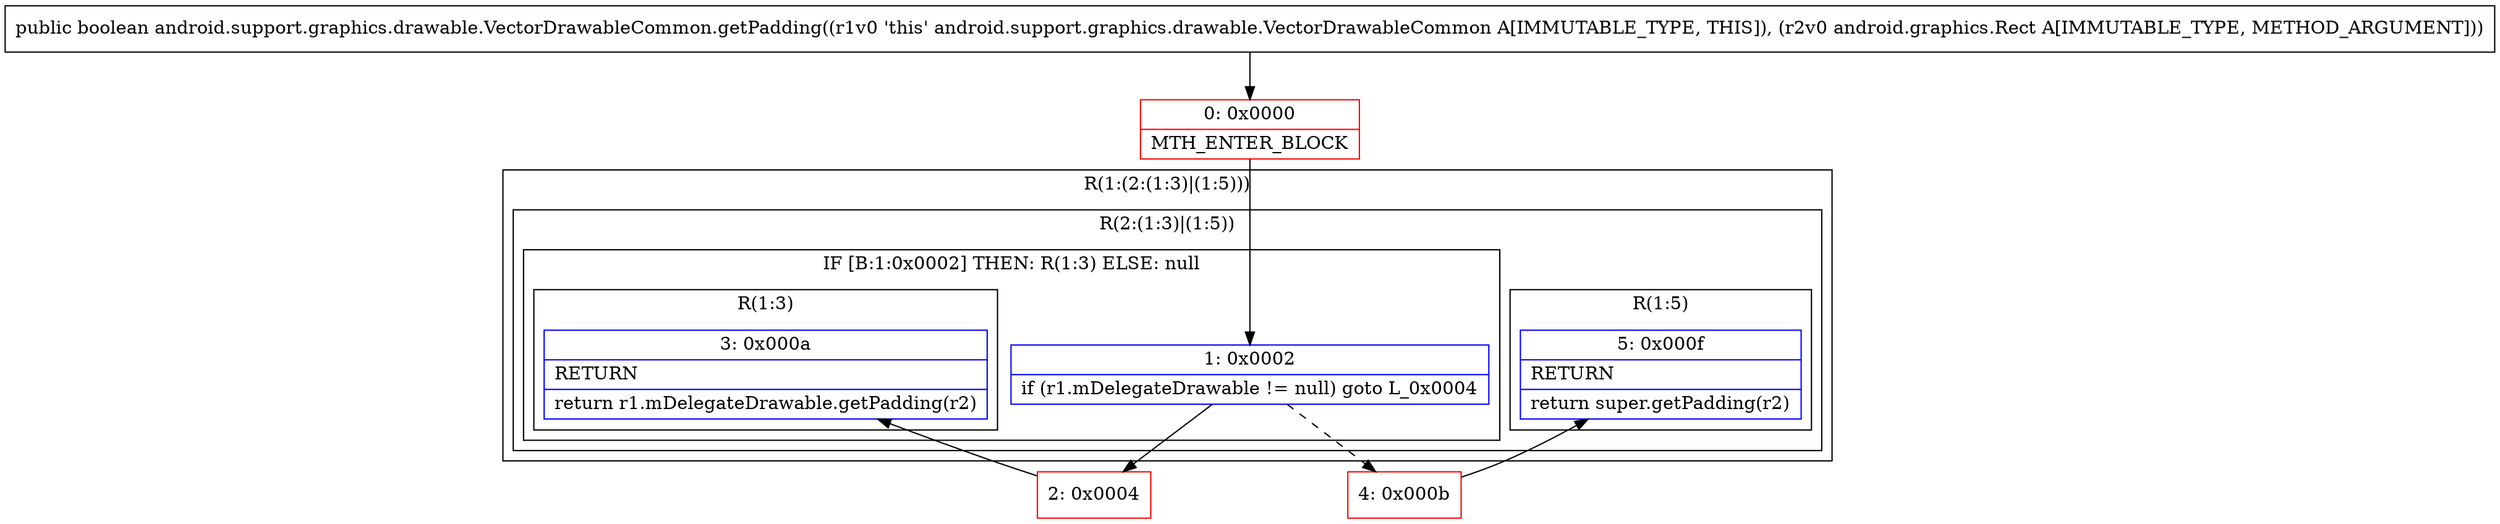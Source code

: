 digraph "CFG forandroid.support.graphics.drawable.VectorDrawableCommon.getPadding(Landroid\/graphics\/Rect;)Z" {
subgraph cluster_Region_1678224252 {
label = "R(1:(2:(1:3)|(1:5)))";
node [shape=record,color=blue];
subgraph cluster_Region_904786035 {
label = "R(2:(1:3)|(1:5))";
node [shape=record,color=blue];
subgraph cluster_IfRegion_1337236751 {
label = "IF [B:1:0x0002] THEN: R(1:3) ELSE: null";
node [shape=record,color=blue];
Node_1 [shape=record,label="{1\:\ 0x0002|if (r1.mDelegateDrawable != null) goto L_0x0004\l}"];
subgraph cluster_Region_2133714947 {
label = "R(1:3)";
node [shape=record,color=blue];
Node_3 [shape=record,label="{3\:\ 0x000a|RETURN\l|return r1.mDelegateDrawable.getPadding(r2)\l}"];
}
}
subgraph cluster_Region_648605905 {
label = "R(1:5)";
node [shape=record,color=blue];
Node_5 [shape=record,label="{5\:\ 0x000f|RETURN\l|return super.getPadding(r2)\l}"];
}
}
}
Node_0 [shape=record,color=red,label="{0\:\ 0x0000|MTH_ENTER_BLOCK\l}"];
Node_2 [shape=record,color=red,label="{2\:\ 0x0004}"];
Node_4 [shape=record,color=red,label="{4\:\ 0x000b}"];
MethodNode[shape=record,label="{public boolean android.support.graphics.drawable.VectorDrawableCommon.getPadding((r1v0 'this' android.support.graphics.drawable.VectorDrawableCommon A[IMMUTABLE_TYPE, THIS]), (r2v0 android.graphics.Rect A[IMMUTABLE_TYPE, METHOD_ARGUMENT])) }"];
MethodNode -> Node_0;
Node_1 -> Node_2;
Node_1 -> Node_4[style=dashed];
Node_0 -> Node_1;
Node_2 -> Node_3;
Node_4 -> Node_5;
}

